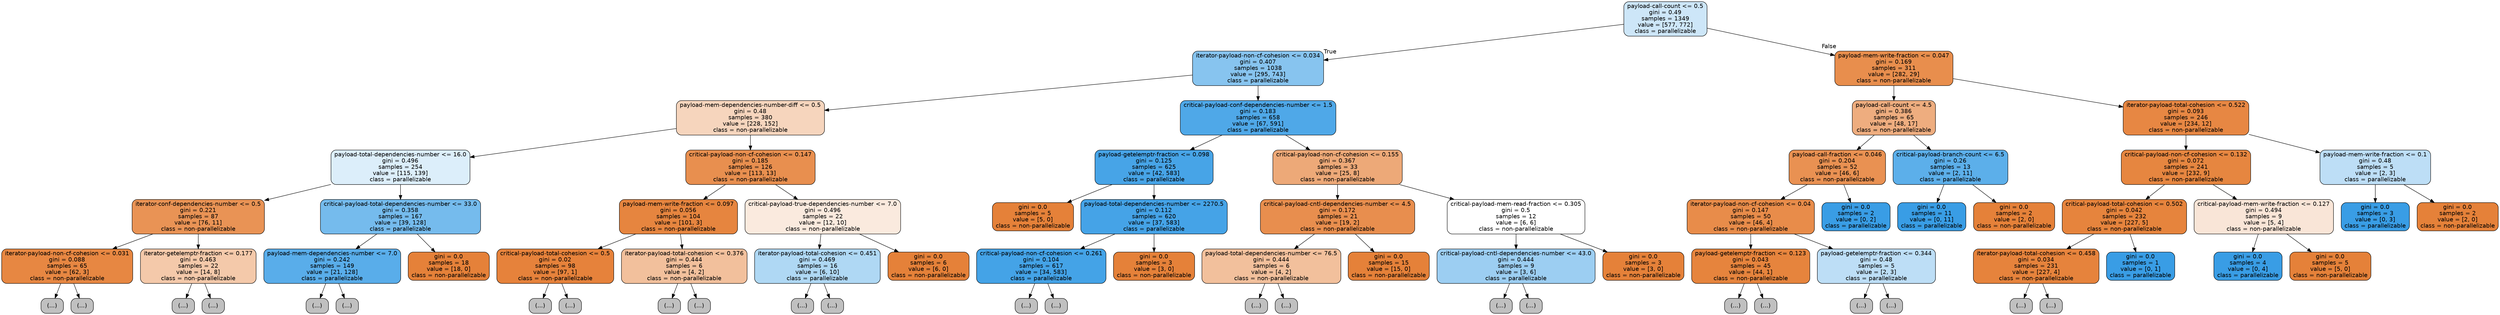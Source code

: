 digraph Tree {
node [shape=box, style="filled, rounded", color="black", fontname=helvetica] ;
edge [fontname=helvetica] ;
0 [label="payload-call-count <= 0.5\ngini = 0.49\nsamples = 1349\nvalue = [577, 772]\nclass = parallelizable", fillcolor="#399de540"] ;
1 [label="iterator-payload-non-cf-cohesion <= 0.034\ngini = 0.407\nsamples = 1038\nvalue = [295, 743]\nclass = parallelizable", fillcolor="#399de59a"] ;
0 -> 1 [labeldistance=2.5, labelangle=45, headlabel="True"] ;
2 [label="payload-mem-dependencies-number-diff <= 0.5\ngini = 0.48\nsamples = 380\nvalue = [228, 152]\nclass = non-parallelizable", fillcolor="#e5813955"] ;
1 -> 2 ;
3 [label="payload-total-dependencies-number <= 16.0\ngini = 0.496\nsamples = 254\nvalue = [115, 139]\nclass = parallelizable", fillcolor="#399de52c"] ;
2 -> 3 ;
4 [label="iterator-conf-dependencies-number <= 0.5\ngini = 0.221\nsamples = 87\nvalue = [76, 11]\nclass = non-parallelizable", fillcolor="#e58139da"] ;
3 -> 4 ;
5 [label="iterator-payload-non-cf-cohesion <= 0.031\ngini = 0.088\nsamples = 65\nvalue = [62, 3]\nclass = non-parallelizable", fillcolor="#e58139f3"] ;
4 -> 5 ;
6 [label="(...)", fillcolor="#C0C0C0"] ;
5 -> 6 ;
7 [label="(...)", fillcolor="#C0C0C0"] ;
5 -> 7 ;
10 [label="iterator-getelemptr-fraction <= 0.177\ngini = 0.463\nsamples = 22\nvalue = [14, 8]\nclass = non-parallelizable", fillcolor="#e581396d"] ;
4 -> 10 ;
11 [label="(...)", fillcolor="#C0C0C0"] ;
10 -> 11 ;
16 [label="(...)", fillcolor="#C0C0C0"] ;
10 -> 16 ;
21 [label="critical-payload-total-dependencies-number <= 33.0\ngini = 0.358\nsamples = 167\nvalue = [39, 128]\nclass = parallelizable", fillcolor="#399de5b1"] ;
3 -> 21 ;
22 [label="payload-mem-dependencies-number <= 7.0\ngini = 0.242\nsamples = 149\nvalue = [21, 128]\nclass = parallelizable", fillcolor="#399de5d5"] ;
21 -> 22 ;
23 [label="(...)", fillcolor="#C0C0C0"] ;
22 -> 23 ;
44 [label="(...)", fillcolor="#C0C0C0"] ;
22 -> 44 ;
47 [label="gini = 0.0\nsamples = 18\nvalue = [18, 0]\nclass = non-parallelizable", fillcolor="#e58139ff"] ;
21 -> 47 ;
48 [label="critical-payload-non-cf-cohesion <= 0.147\ngini = 0.185\nsamples = 126\nvalue = [113, 13]\nclass = non-parallelizable", fillcolor="#e58139e2"] ;
2 -> 48 ;
49 [label="payload-mem-write-fraction <= 0.097\ngini = 0.056\nsamples = 104\nvalue = [101, 3]\nclass = non-parallelizable", fillcolor="#e58139f7"] ;
48 -> 49 ;
50 [label="critical-payload-total-cohesion <= 0.5\ngini = 0.02\nsamples = 98\nvalue = [97, 1]\nclass = non-parallelizable", fillcolor="#e58139fc"] ;
49 -> 50 ;
51 [label="(...)", fillcolor="#C0C0C0"] ;
50 -> 51 ;
52 [label="(...)", fillcolor="#C0C0C0"] ;
50 -> 52 ;
55 [label="iterator-payload-total-cohesion <= 0.376\ngini = 0.444\nsamples = 6\nvalue = [4, 2]\nclass = non-parallelizable", fillcolor="#e581397f"] ;
49 -> 55 ;
56 [label="(...)", fillcolor="#C0C0C0"] ;
55 -> 56 ;
57 [label="(...)", fillcolor="#C0C0C0"] ;
55 -> 57 ;
58 [label="critical-payload-true-dependencies-number <= 7.0\ngini = 0.496\nsamples = 22\nvalue = [12, 10]\nclass = non-parallelizable", fillcolor="#e581392a"] ;
48 -> 58 ;
59 [label="iterator-payload-total-cohesion <= 0.451\ngini = 0.469\nsamples = 16\nvalue = [6, 10]\nclass = parallelizable", fillcolor="#399de566"] ;
58 -> 59 ;
60 [label="(...)", fillcolor="#C0C0C0"] ;
59 -> 60 ;
65 [label="(...)", fillcolor="#C0C0C0"] ;
59 -> 65 ;
66 [label="gini = 0.0\nsamples = 6\nvalue = [6, 0]\nclass = non-parallelizable", fillcolor="#e58139ff"] ;
58 -> 66 ;
67 [label="critical-payload-conf-dependencies-number <= 1.5\ngini = 0.183\nsamples = 658\nvalue = [67, 591]\nclass = parallelizable", fillcolor="#399de5e2"] ;
1 -> 67 ;
68 [label="payload-getelemptr-fraction <= 0.098\ngini = 0.125\nsamples = 625\nvalue = [42, 583]\nclass = parallelizable", fillcolor="#399de5ed"] ;
67 -> 68 ;
69 [label="gini = 0.0\nsamples = 5\nvalue = [5, 0]\nclass = non-parallelizable", fillcolor="#e58139ff"] ;
68 -> 69 ;
70 [label="payload-total-dependencies-number <= 2270.5\ngini = 0.112\nsamples = 620\nvalue = [37, 583]\nclass = parallelizable", fillcolor="#399de5ef"] ;
68 -> 70 ;
71 [label="critical-payload-non-cf-cohesion <= 0.261\ngini = 0.104\nsamples = 617\nvalue = [34, 583]\nclass = parallelizable", fillcolor="#399de5f0"] ;
70 -> 71 ;
72 [label="(...)", fillcolor="#C0C0C0"] ;
71 -> 72 ;
151 [label="(...)", fillcolor="#C0C0C0"] ;
71 -> 151 ;
154 [label="gini = 0.0\nsamples = 3\nvalue = [3, 0]\nclass = non-parallelizable", fillcolor="#e58139ff"] ;
70 -> 154 ;
155 [label="critical-payload-non-cf-cohesion <= 0.155\ngini = 0.367\nsamples = 33\nvalue = [25, 8]\nclass = non-parallelizable", fillcolor="#e58139ad"] ;
67 -> 155 ;
156 [label="critical-payload-cntl-dependencies-number <= 4.5\ngini = 0.172\nsamples = 21\nvalue = [19, 2]\nclass = non-parallelizable", fillcolor="#e58139e4"] ;
155 -> 156 ;
157 [label="payload-total-dependencies-number <= 76.5\ngini = 0.444\nsamples = 6\nvalue = [4, 2]\nclass = non-parallelizable", fillcolor="#e581397f"] ;
156 -> 157 ;
158 [label="(...)", fillcolor="#C0C0C0"] ;
157 -> 158 ;
159 [label="(...)", fillcolor="#C0C0C0"] ;
157 -> 159 ;
160 [label="gini = 0.0\nsamples = 15\nvalue = [15, 0]\nclass = non-parallelizable", fillcolor="#e58139ff"] ;
156 -> 160 ;
161 [label="critical-payload-mem-read-fraction <= 0.305\ngini = 0.5\nsamples = 12\nvalue = [6, 6]\nclass = non-parallelizable", fillcolor="#e5813900"] ;
155 -> 161 ;
162 [label="critical-payload-cntl-dependencies-number <= 43.0\ngini = 0.444\nsamples = 9\nvalue = [3, 6]\nclass = parallelizable", fillcolor="#399de57f"] ;
161 -> 162 ;
163 [label="(...)", fillcolor="#C0C0C0"] ;
162 -> 163 ;
166 [label="(...)", fillcolor="#C0C0C0"] ;
162 -> 166 ;
167 [label="gini = 0.0\nsamples = 3\nvalue = [3, 0]\nclass = non-parallelizable", fillcolor="#e58139ff"] ;
161 -> 167 ;
168 [label="payload-mem-write-fraction <= 0.047\ngini = 0.169\nsamples = 311\nvalue = [282, 29]\nclass = non-parallelizable", fillcolor="#e58139e5"] ;
0 -> 168 [labeldistance=2.5, labelangle=-45, headlabel="False"] ;
169 [label="payload-call-count <= 4.5\ngini = 0.386\nsamples = 65\nvalue = [48, 17]\nclass = non-parallelizable", fillcolor="#e58139a5"] ;
168 -> 169 ;
170 [label="payload-call-fraction <= 0.046\ngini = 0.204\nsamples = 52\nvalue = [46, 6]\nclass = non-parallelizable", fillcolor="#e58139de"] ;
169 -> 170 ;
171 [label="iterator-payload-non-cf-cohesion <= 0.04\ngini = 0.147\nsamples = 50\nvalue = [46, 4]\nclass = non-parallelizable", fillcolor="#e58139e9"] ;
170 -> 171 ;
172 [label="payload-getelemptr-fraction <= 0.123\ngini = 0.043\nsamples = 45\nvalue = [44, 1]\nclass = non-parallelizable", fillcolor="#e58139f9"] ;
171 -> 172 ;
173 [label="(...)", fillcolor="#C0C0C0"] ;
172 -> 173 ;
176 [label="(...)", fillcolor="#C0C0C0"] ;
172 -> 176 ;
177 [label="payload-getelemptr-fraction <= 0.344\ngini = 0.48\nsamples = 5\nvalue = [2, 3]\nclass = parallelizable", fillcolor="#399de555"] ;
171 -> 177 ;
178 [label="(...)", fillcolor="#C0C0C0"] ;
177 -> 178 ;
179 [label="(...)", fillcolor="#C0C0C0"] ;
177 -> 179 ;
180 [label="gini = 0.0\nsamples = 2\nvalue = [0, 2]\nclass = parallelizable", fillcolor="#399de5ff"] ;
170 -> 180 ;
181 [label="critical-payload-branch-count <= 6.5\ngini = 0.26\nsamples = 13\nvalue = [2, 11]\nclass = parallelizable", fillcolor="#399de5d1"] ;
169 -> 181 ;
182 [label="gini = 0.0\nsamples = 11\nvalue = [0, 11]\nclass = parallelizable", fillcolor="#399de5ff"] ;
181 -> 182 ;
183 [label="gini = 0.0\nsamples = 2\nvalue = [2, 0]\nclass = non-parallelizable", fillcolor="#e58139ff"] ;
181 -> 183 ;
184 [label="iterator-payload-total-cohesion <= 0.522\ngini = 0.093\nsamples = 246\nvalue = [234, 12]\nclass = non-parallelizable", fillcolor="#e58139f2"] ;
168 -> 184 ;
185 [label="critical-payload-non-cf-cohesion <= 0.132\ngini = 0.072\nsamples = 241\nvalue = [232, 9]\nclass = non-parallelizable", fillcolor="#e58139f5"] ;
184 -> 185 ;
186 [label="critical-payload-total-cohesion <= 0.502\ngini = 0.042\nsamples = 232\nvalue = [227, 5]\nclass = non-parallelizable", fillcolor="#e58139f9"] ;
185 -> 186 ;
187 [label="iterator-payload-total-cohesion <= 0.458\ngini = 0.034\nsamples = 231\nvalue = [227, 4]\nclass = non-parallelizable", fillcolor="#e58139fb"] ;
186 -> 187 ;
188 [label="(...)", fillcolor="#C0C0C0"] ;
187 -> 188 ;
193 [label="(...)", fillcolor="#C0C0C0"] ;
187 -> 193 ;
198 [label="gini = 0.0\nsamples = 1\nvalue = [0, 1]\nclass = parallelizable", fillcolor="#399de5ff"] ;
186 -> 198 ;
199 [label="critical-payload-mem-write-fraction <= 0.127\ngini = 0.494\nsamples = 9\nvalue = [5, 4]\nclass = non-parallelizable", fillcolor="#e5813933"] ;
185 -> 199 ;
200 [label="gini = 0.0\nsamples = 4\nvalue = [0, 4]\nclass = parallelizable", fillcolor="#399de5ff"] ;
199 -> 200 ;
201 [label="gini = 0.0\nsamples = 5\nvalue = [5, 0]\nclass = non-parallelizable", fillcolor="#e58139ff"] ;
199 -> 201 ;
202 [label="payload-mem-write-fraction <= 0.1\ngini = 0.48\nsamples = 5\nvalue = [2, 3]\nclass = parallelizable", fillcolor="#399de555"] ;
184 -> 202 ;
203 [label="gini = 0.0\nsamples = 3\nvalue = [0, 3]\nclass = parallelizable", fillcolor="#399de5ff"] ;
202 -> 203 ;
204 [label="gini = 0.0\nsamples = 2\nvalue = [2, 0]\nclass = non-parallelizable", fillcolor="#e58139ff"] ;
202 -> 204 ;
}